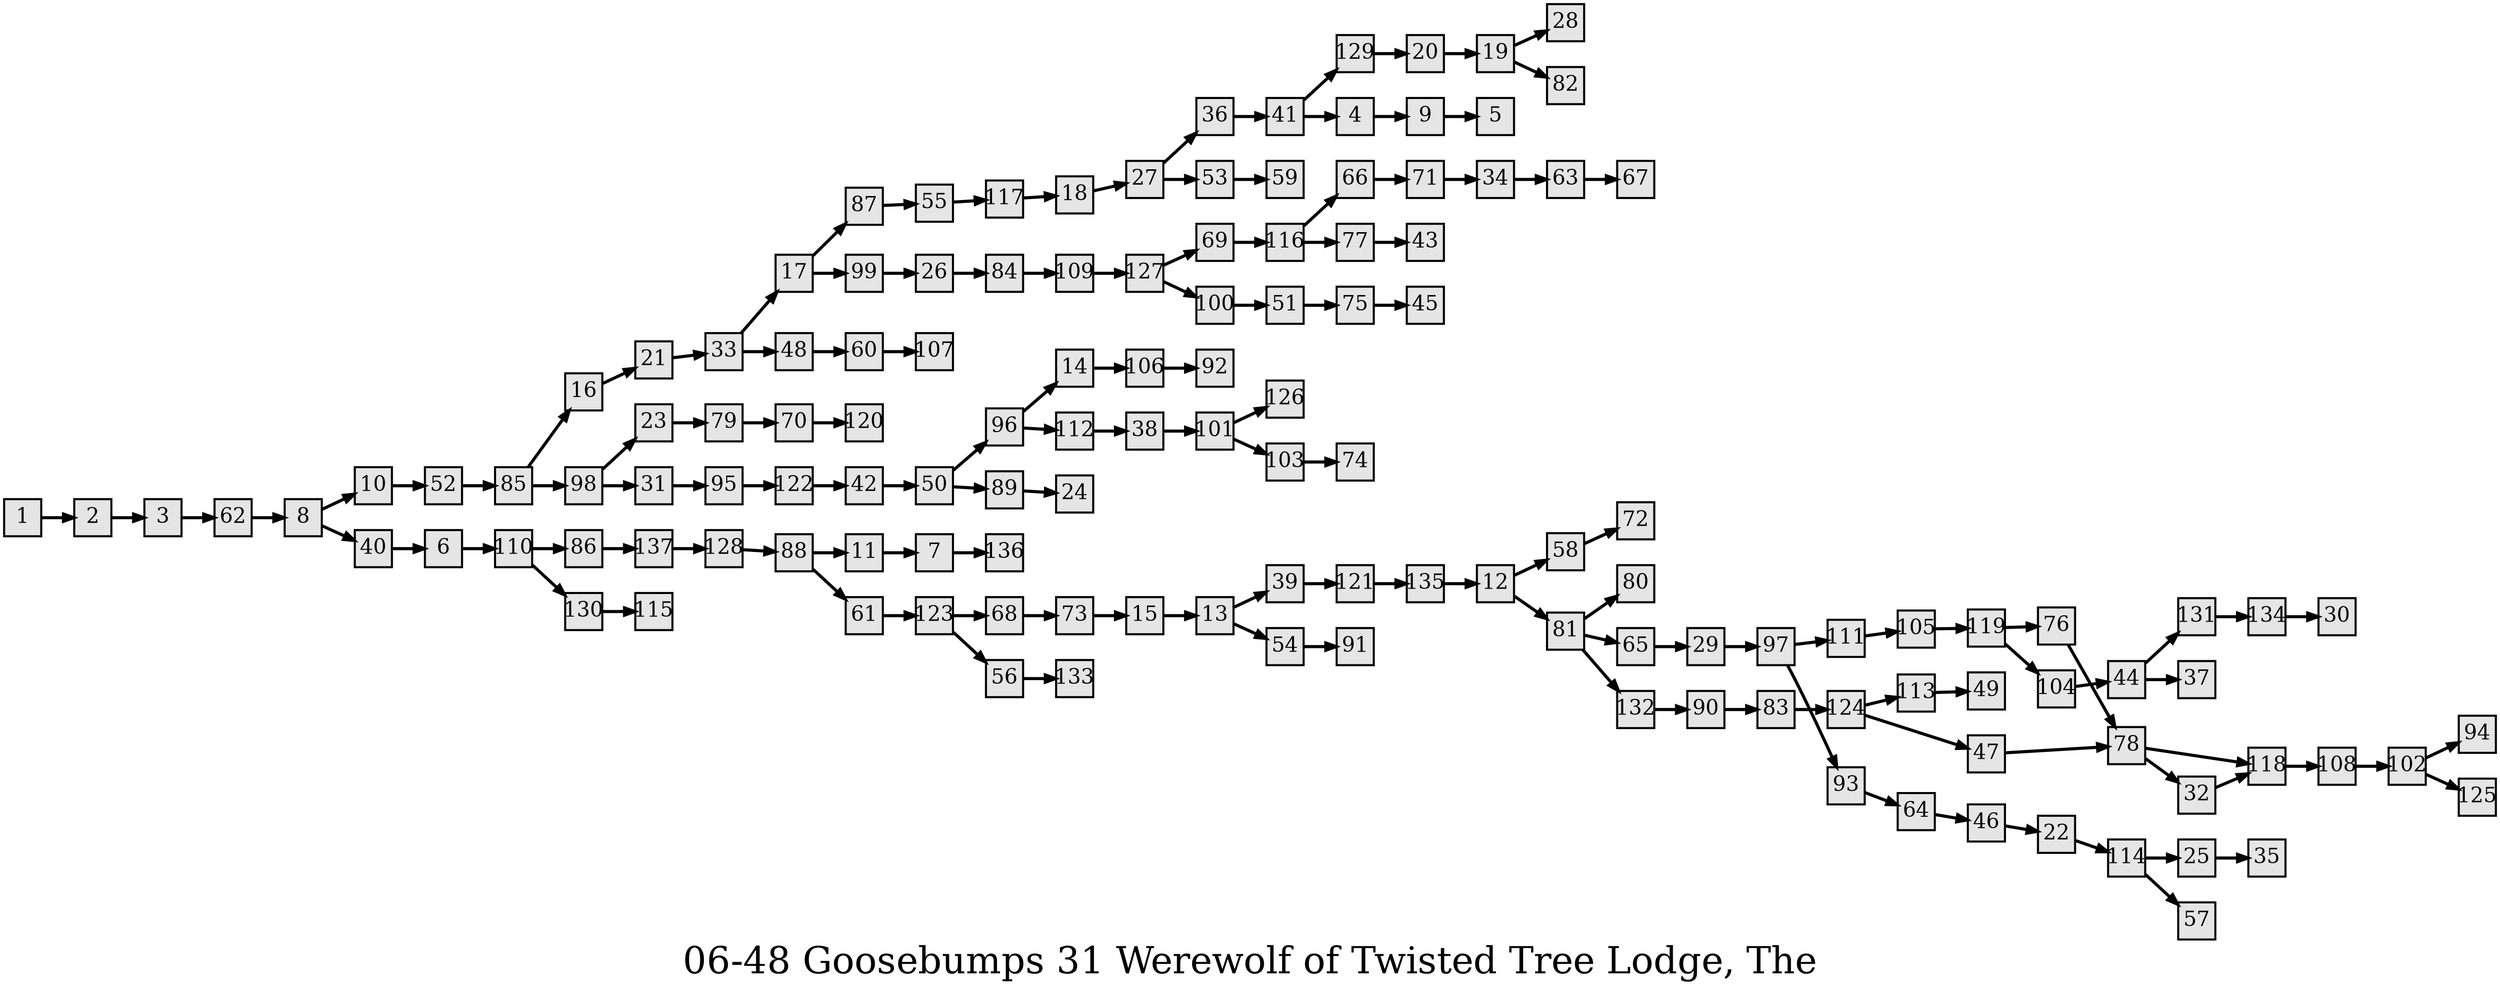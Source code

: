 digraph g{
  graph [ label="06-48 Goosebumps 31 Werewolf of Twisted Tree Lodge, The" rankdir=LR, ordering=out, fontsize=36, nodesep="0.35", ranksep="0.45"];
  node  [shape=rect, penwidth=2, fontsize=20, style=filled, fillcolor=grey90, margin="0,0", labelfloat=true, regular=true, fixedsize=true];
  edge  [labelfloat=true, penwidth=3, fontsize=12];
  // ---;
  // group  : Katz;
  // id     : 06-48;
  // gbid   : 1229;
  // series : Give Yourself Goosebumps;
  // title  : Werewolf of Twisted Tree Lodge, The;
  // author : R.L. Stine;
  // credit:;
  // - name : Yee-Ann Wong;
  // role : encoder;
  // date : 2017-08-31;
  // - name : Jeremy Douglass;
  // role : editor;
  // date : 2017-10-19;
  // render:;
  // - name   : small;
  // styles : gvStyles-small.txt;
  // engine : dot;
  // comment: >;
  
  // ---;
  
  // From | To | Label;
  
  1 -> 2;
  2 -> 3;
  3 -> 62;
  4 -> 9;
  6 -> 110;
  7 -> 136;
  8 -> 10;
  8 -> 40;
  9 -> 5;
  10 -> 52;
  11 -> 7;
  12 -> 58;
  12 -> 81;
  13 -> 39;
  13 -> 54;
  14 -> 106;
  15 -> 13;
  16 -> 21;
  17 -> 87;
  17 -> 99;
  18 -> 27;
  19 -> 28;
  19 -> 82;
  20 -> 19;
  21 -> 33;
  22 -> 114;
  23 -> 79;
  25 -> 35;
  26 -> 84;
  27 -> 36;
  27 -> 53;
  29 -> 97;
  31 -> 95;
  32 -> 118;
  33 -> 17;
  33 -> 48;
  34 -> 63;
  36 -> 41;
  38 -> 101;
  39 -> 121;
  40 -> 6;
  41 -> 129;
  41 -> 4;
  42 -> 50;
  44 -> 131;
  44 -> 37;
  46 -> 22;
  47 -> 78;
  48 -> 60;
  50 -> 96;
  50 -> 89;
  51 -> 75;
  52 -> 85;
  53 -> 59;
  54 -> 91;
  55 -> 117;
  56 -> 133;
  58 -> 72;
  60 -> 107;
  61 -> 123;
  62 -> 8;
  63 -> 67;
  64 -> 46;
  65 -> 29;
  66 -> 71;
  68 -> 73;
  69 -> 116;
  70 -> 120;
  71 -> 34;
  73 -> 15;
  75 -> 45;
  76 -> 78;
  77 -> 43;
  78 -> 118;
  78 -> 32;
  79 -> 70;
  81 -> 80;
  81 -> 65;
  81 -> 132;
  83 -> 124;
  84 -> 109;
  85 -> 16;
  85 -> 98;
  86 -> 137;
  87 -> 55;
  88 -> 11;
  88 -> 61;
  89 -> 24;
  90 -> 83;
  93 -> 64;
  95 -> 122;
  96 -> 14;
  96 -> 112;
  97 -> 111;
  97 -> 93;
  98 -> 23;
  98 -> 31;
  99 -> 26;
  100 -> 51;
  101 -> 126;
  101 -> 103;
  102 -> 94;
  103 -> 74;
  104 -> 44;
  105 -> 119;
  106 -> 92;
  108 -> 102;
  109 -> 127;
  110 -> 86;
  110 -> 130;
  111 -> 105;
  112 -> 38;
  113 -> 49;
  114 -> 25;
  114 -> 57;
  116 -> 66;
  116 -> 77;
  117 -> 18;
  118 -> 108;
  119 -> 76;
  119 -> 104;
  102 -> 125;
  121 -> 135;
  122 -> 42;
  123 -> 68;
  123 -> 56;
  124 -> 113;
  124 -> 47;
  127 -> 69;
  127 -> 100;
  128 -> 88;
  129 -> 20;
  130 -> 115;
  131 -> 134;
  132 -> 90;
  134 -> 30;
  135 -> 12;
  137 -> 128;
}

